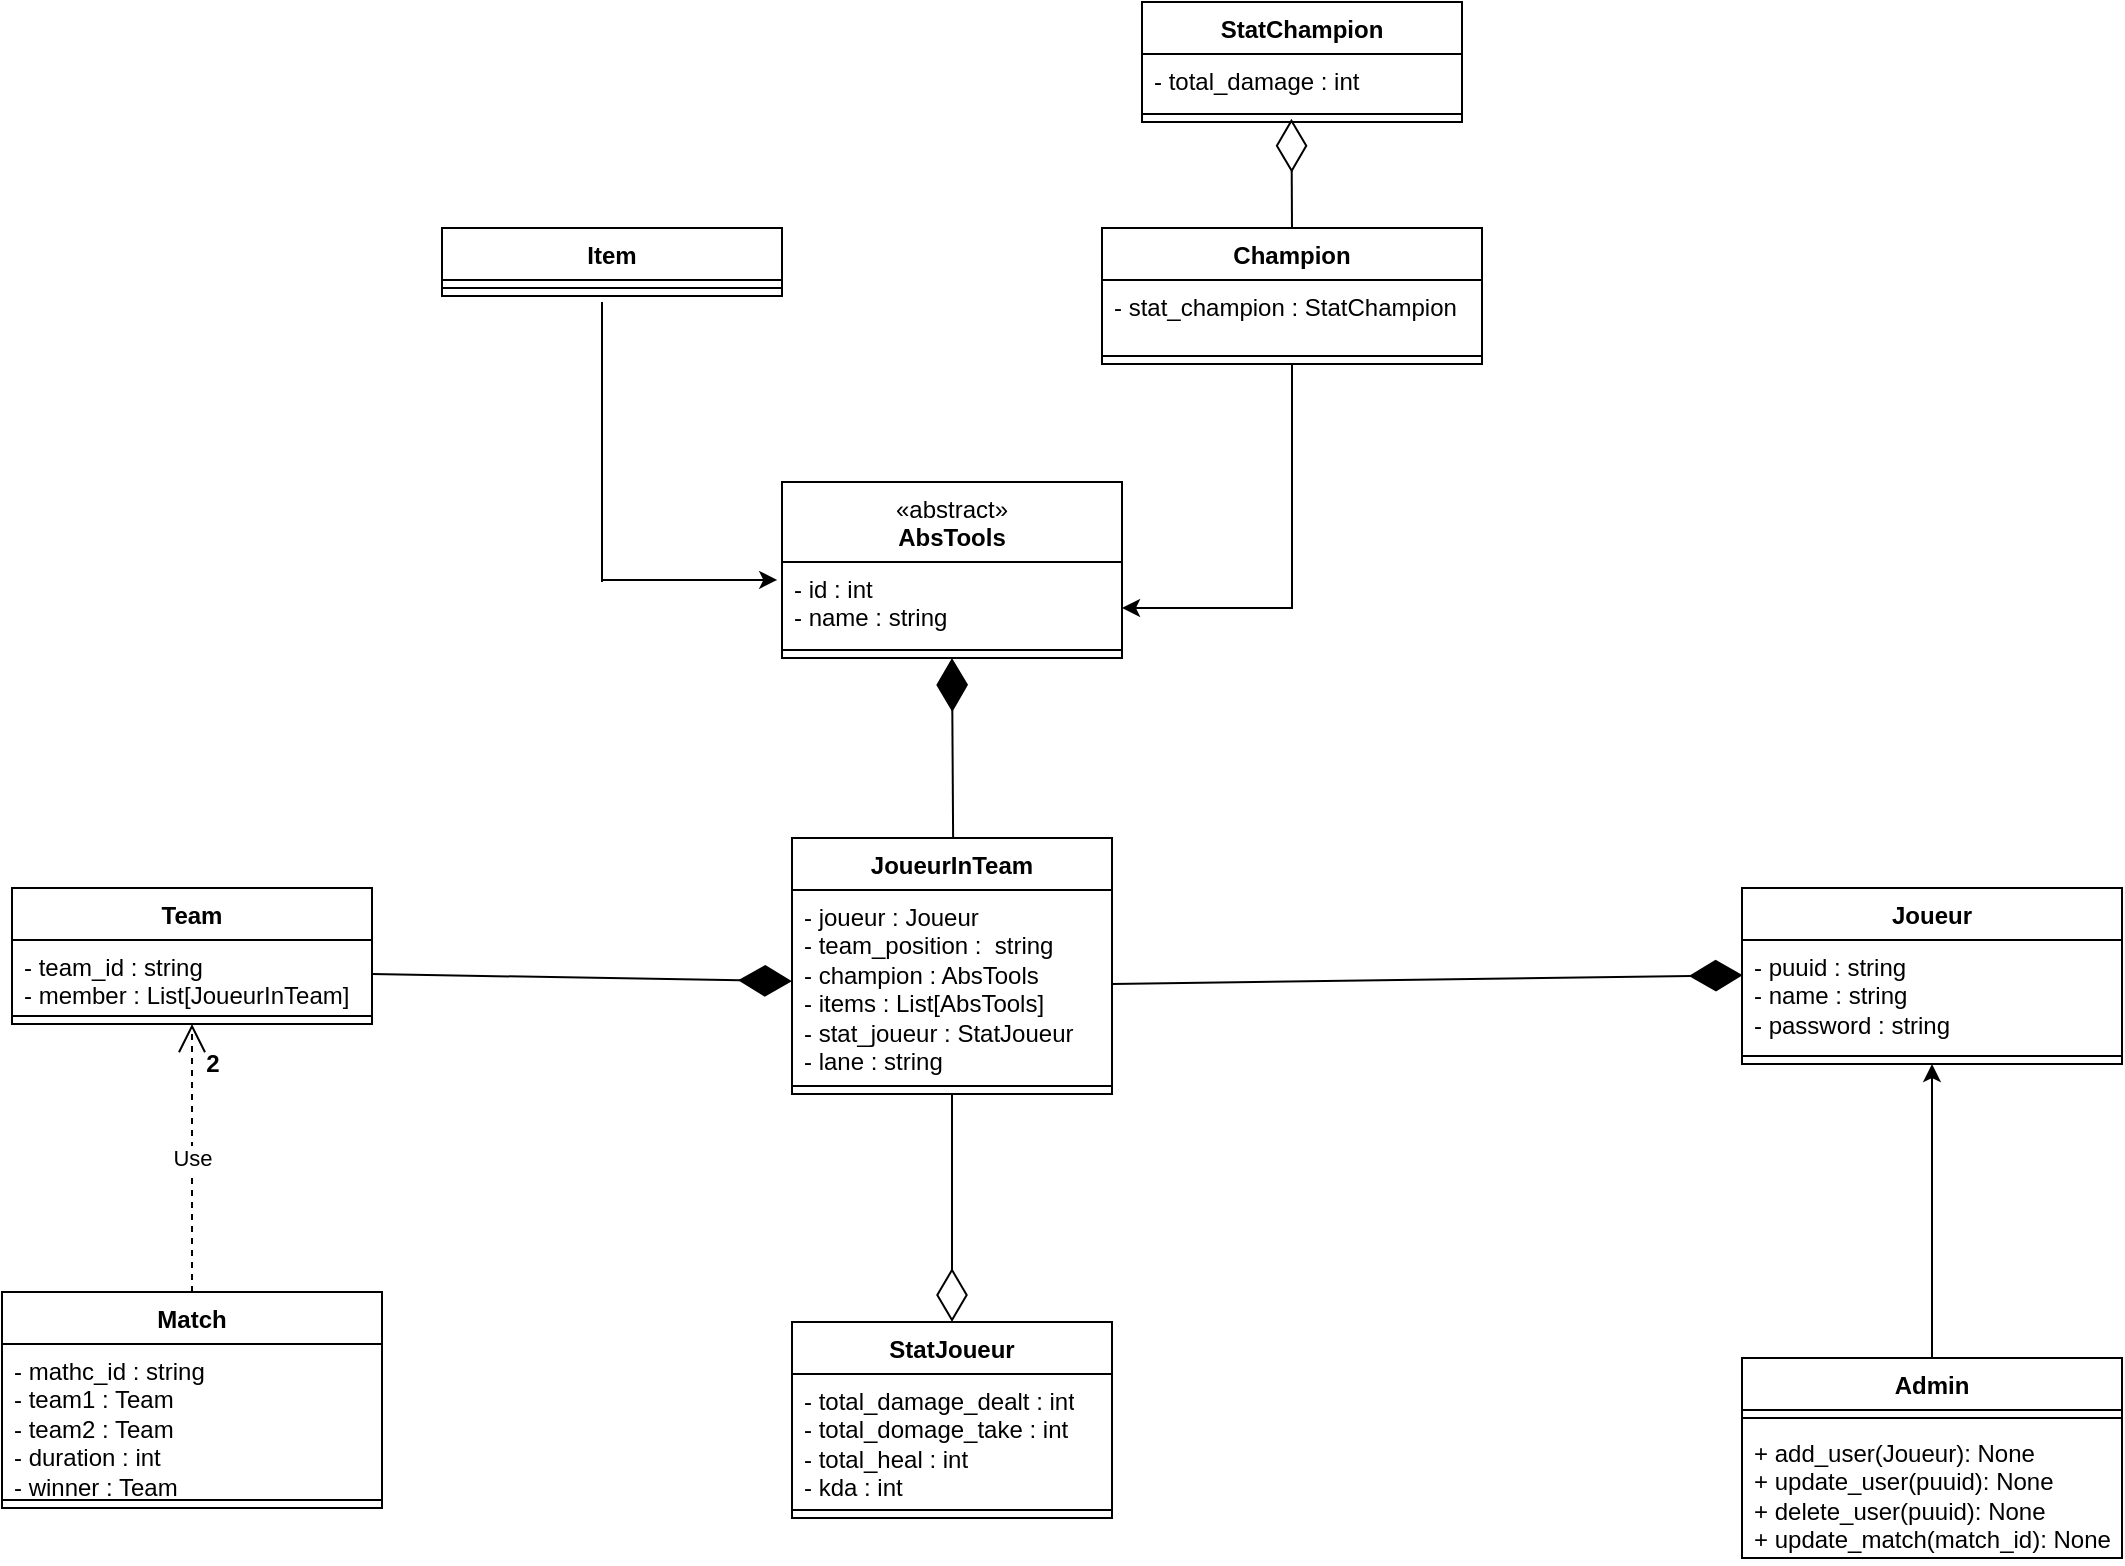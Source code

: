 <mxfile version="21.7.5" type="github">
  <diagram id="C5RBs43oDa-KdzZeNtuy" name="Page-1">
    <mxGraphModel dx="1290" dy="584" grid="1" gridSize="10" guides="1" tooltips="1" connect="1" arrows="1" fold="1" page="1" pageScale="1" pageWidth="1169" pageHeight="827" math="0" shadow="0">
      <root>
        <mxCell id="WIyWlLk6GJQsqaUBKTNV-0" />
        <mxCell id="WIyWlLk6GJQsqaUBKTNV-1" parent="WIyWlLk6GJQsqaUBKTNV-0" />
        <mxCell id="MrG8NplEkhB1PvPd3Gjv-6" value="StatChampion" style="swimlane;fontStyle=1;align=center;verticalAlign=top;childLayout=stackLayout;horizontal=1;startSize=26;horizontalStack=0;resizeParent=1;resizeParentMax=0;resizeLast=0;collapsible=1;marginBottom=0;whiteSpace=wrap;html=1;" parent="WIyWlLk6GJQsqaUBKTNV-1" vertex="1">
          <mxGeometry x="650" y="10" width="160" height="60" as="geometry" />
        </mxCell>
        <mxCell id="MrG8NplEkhB1PvPd3Gjv-7" value="- total_damage : int" style="text;strokeColor=none;fillColor=none;align=left;verticalAlign=top;spacingLeft=4;spacingRight=4;overflow=hidden;rotatable=0;points=[[0,0.5],[1,0.5]];portConstraint=eastwest;whiteSpace=wrap;html=1;" parent="MrG8NplEkhB1PvPd3Gjv-6" vertex="1">
          <mxGeometry y="26" width="160" height="26" as="geometry" />
        </mxCell>
        <mxCell id="MrG8NplEkhB1PvPd3Gjv-8" value="" style="line;strokeWidth=1;fillColor=none;align=left;verticalAlign=middle;spacingTop=-1;spacingLeft=3;spacingRight=3;rotatable=0;labelPosition=right;points=[];portConstraint=eastwest;strokeColor=inherit;" parent="MrG8NplEkhB1PvPd3Gjv-6" vertex="1">
          <mxGeometry y="52" width="160" height="8" as="geometry" />
        </mxCell>
        <mxCell id="MrG8NplEkhB1PvPd3Gjv-14" value="StatJoueur" style="swimlane;fontStyle=1;align=center;verticalAlign=top;childLayout=stackLayout;horizontal=1;startSize=26;horizontalStack=0;resizeParent=1;resizeParentMax=0;resizeLast=0;collapsible=1;marginBottom=0;whiteSpace=wrap;html=1;" parent="WIyWlLk6GJQsqaUBKTNV-1" vertex="1">
          <mxGeometry x="475" y="670" width="160" height="98" as="geometry" />
        </mxCell>
        <mxCell id="MrG8NplEkhB1PvPd3Gjv-15" value="- total_damage_dealt : int&lt;br&gt;- total_domage_take : int&lt;br&gt;- total_heal : int&lt;br&gt;- kda : int" style="text;strokeColor=none;fillColor=none;align=left;verticalAlign=top;spacingLeft=4;spacingRight=4;overflow=hidden;rotatable=0;points=[[0,0.5],[1,0.5]];portConstraint=eastwest;whiteSpace=wrap;html=1;" parent="MrG8NplEkhB1PvPd3Gjv-14" vertex="1">
          <mxGeometry y="26" width="160" height="64" as="geometry" />
        </mxCell>
        <mxCell id="MrG8NplEkhB1PvPd3Gjv-16" value="" style="line;strokeWidth=1;fillColor=none;align=left;verticalAlign=middle;spacingTop=-1;spacingLeft=3;spacingRight=3;rotatable=0;labelPosition=right;points=[];portConstraint=eastwest;strokeColor=inherit;" parent="MrG8NplEkhB1PvPd3Gjv-14" vertex="1">
          <mxGeometry y="90" width="160" height="8" as="geometry" />
        </mxCell>
        <mxCell id="MrG8NplEkhB1PvPd3Gjv-17" value="Joueur" style="swimlane;fontStyle=1;align=center;verticalAlign=top;childLayout=stackLayout;horizontal=1;startSize=26;horizontalStack=0;resizeParent=1;resizeParentMax=0;resizeLast=0;collapsible=1;marginBottom=0;whiteSpace=wrap;html=1;" parent="WIyWlLk6GJQsqaUBKTNV-1" vertex="1">
          <mxGeometry x="950" y="453" width="190" height="88" as="geometry" />
        </mxCell>
        <mxCell id="MrG8NplEkhB1PvPd3Gjv-18" value="- puuid : string&lt;br&gt;- name : string&lt;span style=&quot;white-space: pre;&quot;&gt;&#x9;&lt;/span&gt;&lt;br&gt;- password : string" style="text;strokeColor=none;fillColor=none;align=left;verticalAlign=top;spacingLeft=4;spacingRight=4;overflow=hidden;rotatable=0;points=[[0,0.5],[1,0.5]];portConstraint=eastwest;whiteSpace=wrap;html=1;" parent="MrG8NplEkhB1PvPd3Gjv-17" vertex="1">
          <mxGeometry y="26" width="190" height="54" as="geometry" />
        </mxCell>
        <mxCell id="MrG8NplEkhB1PvPd3Gjv-19" value="" style="line;strokeWidth=1;fillColor=none;align=left;verticalAlign=middle;spacingTop=-1;spacingLeft=3;spacingRight=3;rotatable=0;labelPosition=right;points=[];portConstraint=eastwest;strokeColor=inherit;" parent="MrG8NplEkhB1PvPd3Gjv-17" vertex="1">
          <mxGeometry y="80" width="190" height="8" as="geometry" />
        </mxCell>
        <mxCell id="MrG8NplEkhB1PvPd3Gjv-36" value="" style="edgeStyle=orthogonalEdgeStyle;rounded=0;orthogonalLoop=1;jettySize=auto;html=1;entryX=0.5;entryY=1;entryDx=0;entryDy=0;" parent="WIyWlLk6GJQsqaUBKTNV-1" source="MrG8NplEkhB1PvPd3Gjv-21" target="MrG8NplEkhB1PvPd3Gjv-17" edge="1">
          <mxGeometry relative="1" as="geometry">
            <mxPoint x="1030" y="638" as="targetPoint" />
            <Array as="points">
              <mxPoint x="1045" y="648" />
              <mxPoint x="1045" y="648" />
            </Array>
          </mxGeometry>
        </mxCell>
        <mxCell id="MrG8NplEkhB1PvPd3Gjv-21" value="Admin" style="swimlane;fontStyle=1;align=center;verticalAlign=top;childLayout=stackLayout;horizontal=1;startSize=26;horizontalStack=0;resizeParent=1;resizeParentMax=0;resizeLast=0;collapsible=1;marginBottom=0;whiteSpace=wrap;html=1;" parent="WIyWlLk6GJQsqaUBKTNV-1" vertex="1">
          <mxGeometry x="950" y="688" width="190" height="100" as="geometry" />
        </mxCell>
        <mxCell id="MrG8NplEkhB1PvPd3Gjv-22" value="" style="line;strokeWidth=1;fillColor=none;align=left;verticalAlign=middle;spacingTop=-1;spacingLeft=3;spacingRight=3;rotatable=0;labelPosition=right;points=[];portConstraint=eastwest;strokeColor=inherit;" parent="MrG8NplEkhB1PvPd3Gjv-21" vertex="1">
          <mxGeometry y="26" width="190" height="8" as="geometry" />
        </mxCell>
        <mxCell id="MrG8NplEkhB1PvPd3Gjv-23" value="+ add_user(Joueur): None&lt;br&gt;+ update_user(puuid): None&lt;br&gt;+ delete_user(puuid): None&lt;br&gt;+ update_match(match_id): None" style="text;strokeColor=none;fillColor=none;align=left;verticalAlign=top;spacingLeft=4;spacingRight=4;overflow=hidden;rotatable=0;points=[[0,0.5],[1,0.5]];portConstraint=eastwest;whiteSpace=wrap;html=1;" parent="MrG8NplEkhB1PvPd3Gjv-21" vertex="1">
          <mxGeometry y="34" width="190" height="66" as="geometry" />
        </mxCell>
        <mxCell id="MrG8NplEkhB1PvPd3Gjv-37" value="JoueurInTeam" style="swimlane;fontStyle=1;align=center;verticalAlign=top;childLayout=stackLayout;horizontal=1;startSize=26;horizontalStack=0;resizeParent=1;resizeParentMax=0;resizeLast=0;collapsible=1;marginBottom=0;whiteSpace=wrap;html=1;" parent="WIyWlLk6GJQsqaUBKTNV-1" vertex="1">
          <mxGeometry x="475" y="428" width="160" height="128" as="geometry" />
        </mxCell>
        <mxCell id="MrG8NplEkhB1PvPd3Gjv-38" value="- joueur : Joueur&lt;br&gt;- team_position :&amp;nbsp; string&lt;br&gt;- champion : AbsTools&lt;br&gt;- items : List[AbsTools]&lt;br&gt;- stat_joueur : StatJoueur&lt;br&gt;- lane : string" style="text;strokeColor=none;fillColor=none;align=left;verticalAlign=top;spacingLeft=4;spacingRight=4;overflow=hidden;rotatable=0;points=[[0,0.5],[1,0.5]];portConstraint=eastwest;whiteSpace=wrap;html=1;" parent="MrG8NplEkhB1PvPd3Gjv-37" vertex="1">
          <mxGeometry y="26" width="160" height="94" as="geometry" />
        </mxCell>
        <mxCell id="MrG8NplEkhB1PvPd3Gjv-39" value="" style="line;strokeWidth=1;fillColor=none;align=left;verticalAlign=middle;spacingTop=-1;spacingLeft=3;spacingRight=3;rotatable=0;labelPosition=right;points=[];portConstraint=eastwest;strokeColor=inherit;" parent="MrG8NplEkhB1PvPd3Gjv-37" vertex="1">
          <mxGeometry y="120" width="160" height="8" as="geometry" />
        </mxCell>
        <mxCell id="MrG8NplEkhB1PvPd3Gjv-41" value="Team" style="swimlane;fontStyle=1;align=center;verticalAlign=top;childLayout=stackLayout;horizontal=1;startSize=26;horizontalStack=0;resizeParent=1;resizeParentMax=0;resizeLast=0;collapsible=1;marginBottom=0;whiteSpace=wrap;html=1;" parent="WIyWlLk6GJQsqaUBKTNV-1" vertex="1">
          <mxGeometry x="85" y="453" width="180" height="68" as="geometry" />
        </mxCell>
        <mxCell id="MrG8NplEkhB1PvPd3Gjv-42" value="- team_id : string&lt;br&gt;- member : List[JoueurInTeam]" style="text;strokeColor=none;fillColor=none;align=left;verticalAlign=top;spacingLeft=4;spacingRight=4;overflow=hidden;rotatable=0;points=[[0,0.5],[1,0.5]];portConstraint=eastwest;whiteSpace=wrap;html=1;" parent="MrG8NplEkhB1PvPd3Gjv-41" vertex="1">
          <mxGeometry y="26" width="180" height="34" as="geometry" />
        </mxCell>
        <mxCell id="MrG8NplEkhB1PvPd3Gjv-43" value="" style="line;strokeWidth=1;fillColor=none;align=left;verticalAlign=middle;spacingTop=-1;spacingLeft=3;spacingRight=3;rotatable=0;labelPosition=right;points=[];portConstraint=eastwest;strokeColor=inherit;" parent="MrG8NplEkhB1PvPd3Gjv-41" vertex="1">
          <mxGeometry y="60" width="180" height="8" as="geometry" />
        </mxCell>
        <mxCell id="MrG8NplEkhB1PvPd3Gjv-44" value="Match" style="swimlane;fontStyle=1;align=center;verticalAlign=top;childLayout=stackLayout;horizontal=1;startSize=26;horizontalStack=0;resizeParent=1;resizeParentMax=0;resizeLast=0;collapsible=1;marginBottom=0;whiteSpace=wrap;html=1;" parent="WIyWlLk6GJQsqaUBKTNV-1" vertex="1">
          <mxGeometry x="80" y="655" width="190" height="108" as="geometry" />
        </mxCell>
        <mxCell id="MrG8NplEkhB1PvPd3Gjv-45" value="- mathc_id : string&lt;br&gt;- team1 : Team&lt;br&gt;- team2 : Team&lt;br&gt;- duration : int&lt;br&gt;- winner : Team" style="text;strokeColor=none;fillColor=none;align=left;verticalAlign=top;spacingLeft=4;spacingRight=4;overflow=hidden;rotatable=0;points=[[0,0.5],[1,0.5]];portConstraint=eastwest;whiteSpace=wrap;html=1;" parent="MrG8NplEkhB1PvPd3Gjv-44" vertex="1">
          <mxGeometry y="26" width="190" height="74" as="geometry" />
        </mxCell>
        <mxCell id="MrG8NplEkhB1PvPd3Gjv-46" value="" style="line;strokeWidth=1;fillColor=none;align=left;verticalAlign=middle;spacingTop=-1;spacingLeft=3;spacingRight=3;rotatable=0;labelPosition=right;points=[];portConstraint=eastwest;strokeColor=inherit;" parent="MrG8NplEkhB1PvPd3Gjv-44" vertex="1">
          <mxGeometry y="100" width="190" height="8" as="geometry" />
        </mxCell>
        <mxCell id="MrG8NplEkhB1PvPd3Gjv-52" value="Champion" style="swimlane;fontStyle=1;align=center;verticalAlign=top;childLayout=stackLayout;horizontal=1;startSize=26;horizontalStack=0;resizeParent=1;resizeParentMax=0;resizeLast=0;collapsible=1;marginBottom=0;whiteSpace=wrap;html=1;" parent="WIyWlLk6GJQsqaUBKTNV-1" vertex="1">
          <mxGeometry x="630" y="123" width="190" height="68" as="geometry" />
        </mxCell>
        <mxCell id="MrG8NplEkhB1PvPd3Gjv-53" value="- stat_champion : StatChampion" style="text;strokeColor=none;fillColor=none;align=left;verticalAlign=top;spacingLeft=4;spacingRight=4;overflow=hidden;rotatable=0;points=[[0,0.5],[1,0.5]];portConstraint=eastwest;whiteSpace=wrap;html=1;" parent="MrG8NplEkhB1PvPd3Gjv-52" vertex="1">
          <mxGeometry y="26" width="190" height="34" as="geometry" />
        </mxCell>
        <mxCell id="MrG8NplEkhB1PvPd3Gjv-54" value="" style="line;strokeWidth=1;fillColor=none;align=left;verticalAlign=middle;spacingTop=-1;spacingLeft=3;spacingRight=3;rotatable=0;labelPosition=right;points=[];portConstraint=eastwest;strokeColor=inherit;" parent="MrG8NplEkhB1PvPd3Gjv-52" vertex="1">
          <mxGeometry y="60" width="190" height="8" as="geometry" />
        </mxCell>
        <mxCell id="MrG8NplEkhB1PvPd3Gjv-55" value="Use" style="endArrow=open;endSize=12;dashed=1;html=1;rounded=0;exitX=0.5;exitY=0;exitDx=0;exitDy=0;entryX=0.5;entryY=1;entryDx=0;entryDy=0;" parent="WIyWlLk6GJQsqaUBKTNV-1" source="MrG8NplEkhB1PvPd3Gjv-44" target="MrG8NplEkhB1PvPd3Gjv-41" edge="1">
          <mxGeometry width="160" relative="1" as="geometry">
            <mxPoint x="195" y="598" as="sourcePoint" />
            <mxPoint x="355" y="598" as="targetPoint" />
          </mxGeometry>
        </mxCell>
        <mxCell id="MrG8NplEkhB1PvPd3Gjv-57" value="" style="endArrow=diamondThin;endFill=1;endSize=24;html=1;rounded=0;entryX=0.002;entryY=0.326;entryDx=0;entryDy=0;entryPerimeter=0;exitX=1;exitY=0.5;exitDx=0;exitDy=0;" parent="WIyWlLk6GJQsqaUBKTNV-1" source="MrG8NplEkhB1PvPd3Gjv-38" target="MrG8NplEkhB1PvPd3Gjv-18" edge="1">
          <mxGeometry width="160" relative="1" as="geometry">
            <mxPoint x="640" y="430" as="sourcePoint" />
            <mxPoint x="960.003" y="240" as="targetPoint" />
          </mxGeometry>
        </mxCell>
        <mxCell id="MrG8NplEkhB1PvPd3Gjv-58" value="" style="endArrow=diamondThin;endFill=1;endSize=24;html=1;rounded=0;exitX=1;exitY=0.5;exitDx=0;exitDy=0;" parent="WIyWlLk6GJQsqaUBKTNV-1" source="MrG8NplEkhB1PvPd3Gjv-42" target="MrG8NplEkhB1PvPd3Gjv-38" edge="1">
          <mxGeometry width="160" relative="1" as="geometry">
            <mxPoint x="285" y="471.33" as="sourcePoint" />
            <mxPoint x="445" y="471.33" as="targetPoint" />
          </mxGeometry>
        </mxCell>
        <mxCell id="MrG8NplEkhB1PvPd3Gjv-59" value="2" style="text;align=center;fontStyle=1;verticalAlign=middle;spacingLeft=3;spacingRight=3;strokeColor=none;rotatable=0;points=[[0,0.5],[1,0.5]];portConstraint=eastwest;html=1;" parent="WIyWlLk6GJQsqaUBKTNV-1" vertex="1">
          <mxGeometry x="145" y="528" width="80" height="26" as="geometry" />
        </mxCell>
        <mxCell id="MrG8NplEkhB1PvPd3Gjv-60" value="" style="endArrow=diamondThin;endFill=1;endSize=24;html=1;rounded=0;exitX=0.5;exitY=0;exitDx=0;exitDy=0;entryX=0.5;entryY=1;entryDx=0;entryDy=0;" parent="WIyWlLk6GJQsqaUBKTNV-1" edge="1">
          <mxGeometry width="160" relative="1" as="geometry">
            <mxPoint x="555.56" y="428" as="sourcePoint" />
            <mxPoint x="555" y="338" as="targetPoint" />
          </mxGeometry>
        </mxCell>
        <mxCell id="MrG8NplEkhB1PvPd3Gjv-66" value="" style="endArrow=diamondThin;endFill=0;endSize=24;html=1;exitX=0.5;exitY=0;exitDx=0;exitDy=0;rounded=0;entryX=0.467;entryY=0.8;entryDx=0;entryDy=0;entryPerimeter=0;" parent="WIyWlLk6GJQsqaUBKTNV-1" source="MrG8NplEkhB1PvPd3Gjv-52" target="MrG8NplEkhB1PvPd3Gjv-8" edge="1">
          <mxGeometry width="160" relative="1" as="geometry">
            <mxPoint x="440" y="160" as="sourcePoint" />
            <mxPoint x="600" y="90" as="targetPoint" />
            <Array as="points" />
          </mxGeometry>
        </mxCell>
        <mxCell id="MrG8NplEkhB1PvPd3Gjv-67" value="" style="endArrow=diamondThin;endFill=0;endSize=24;html=1;rounded=0;entryX=0.5;entryY=0;entryDx=0;entryDy=0;exitX=0.5;exitY=1;exitDx=0;exitDy=0;" parent="WIyWlLk6GJQsqaUBKTNV-1" source="MrG8NplEkhB1PvPd3Gjv-37" target="MrG8NplEkhB1PvPd3Gjv-14" edge="1">
          <mxGeometry width="160" relative="1" as="geometry">
            <mxPoint x="600" y="580" as="sourcePoint" />
            <mxPoint x="700" y="510" as="targetPoint" />
          </mxGeometry>
        </mxCell>
        <mxCell id="Fyc1UF7N70-71Ah92c2N-3" value="Item" style="swimlane;fontStyle=1;align=center;verticalAlign=top;childLayout=stackLayout;horizontal=1;startSize=26;horizontalStack=0;resizeParent=1;resizeParentMax=0;resizeLast=0;collapsible=1;marginBottom=0;whiteSpace=wrap;html=1;" parent="WIyWlLk6GJQsqaUBKTNV-1" vertex="1">
          <mxGeometry x="300" y="123" width="170" height="34" as="geometry" />
        </mxCell>
        <mxCell id="Fyc1UF7N70-71Ah92c2N-5" value="" style="line;strokeWidth=1;fillColor=none;align=left;verticalAlign=middle;spacingTop=-1;spacingLeft=3;spacingRight=3;rotatable=0;labelPosition=right;points=[];portConstraint=eastwest;strokeColor=inherit;" parent="Fyc1UF7N70-71Ah92c2N-3" vertex="1">
          <mxGeometry y="26" width="170" height="8" as="geometry" />
        </mxCell>
        <mxCell id="Fyc1UF7N70-71Ah92c2N-10" value="&lt;span style=&quot;font-weight: normal;&quot;&gt;«abstract»&lt;br style=&quot;border-color: var(--border-color);&quot;&gt;&lt;/span&gt;AbsTools" style="swimlane;fontStyle=1;align=center;verticalAlign=top;childLayout=stackLayout;horizontal=1;startSize=40;horizontalStack=0;resizeParent=1;resizeParentMax=0;resizeLast=0;collapsible=1;marginBottom=0;whiteSpace=wrap;html=1;" parent="WIyWlLk6GJQsqaUBKTNV-1" vertex="1">
          <mxGeometry x="470" y="250" width="170" height="88" as="geometry" />
        </mxCell>
        <mxCell id="Fyc1UF7N70-71Ah92c2N-11" value="- id : int&lt;br&gt;- name : string" style="text;strokeColor=none;fillColor=none;align=left;verticalAlign=top;spacingLeft=4;spacingRight=4;overflow=hidden;rotatable=0;points=[[0,0.5],[1,0.5]];portConstraint=eastwest;whiteSpace=wrap;html=1;" parent="Fyc1UF7N70-71Ah92c2N-10" vertex="1">
          <mxGeometry y="40" width="170" height="40" as="geometry" />
        </mxCell>
        <mxCell id="Fyc1UF7N70-71Ah92c2N-12" value="" style="line;strokeWidth=1;fillColor=none;align=left;verticalAlign=middle;spacingTop=-1;spacingLeft=3;spacingRight=3;rotatable=0;labelPosition=right;points=[];portConstraint=eastwest;strokeColor=inherit;" parent="Fyc1UF7N70-71Ah92c2N-10" vertex="1">
          <mxGeometry y="80" width="170" height="8" as="geometry" />
        </mxCell>
        <mxCell id="Fyc1UF7N70-71Ah92c2N-13" value="" style="edgeStyle=orthogonalEdgeStyle;rounded=0;orthogonalLoop=1;jettySize=auto;html=1;entryX=-0.014;entryY=0.224;entryDx=0;entryDy=0;entryPerimeter=0;" parent="WIyWlLk6GJQsqaUBKTNV-1" target="Fyc1UF7N70-71Ah92c2N-11" edge="1">
          <mxGeometry relative="1" as="geometry">
            <mxPoint x="380" y="157" as="targetPoint" />
            <mxPoint x="380" y="160" as="sourcePoint" />
            <Array as="points">
              <mxPoint x="380" y="300" />
              <mxPoint x="380" y="304" />
            </Array>
          </mxGeometry>
        </mxCell>
        <mxCell id="Fyc1UF7N70-71Ah92c2N-14" value="" style="edgeStyle=orthogonalEdgeStyle;rounded=0;orthogonalLoop=1;jettySize=auto;html=1;exitX=0.5;exitY=1;exitDx=0;exitDy=0;" parent="WIyWlLk6GJQsqaUBKTNV-1" source="MrG8NplEkhB1PvPd3Gjv-52" target="Fyc1UF7N70-71Ah92c2N-11" edge="1">
          <mxGeometry relative="1" as="geometry">
            <mxPoint x="773.81" y="222" as="targetPoint" />
            <mxPoint x="690" y="337.996" as="sourcePoint" />
            <Array as="points">
              <mxPoint x="725" y="313" />
            </Array>
          </mxGeometry>
        </mxCell>
      </root>
    </mxGraphModel>
  </diagram>
</mxfile>
